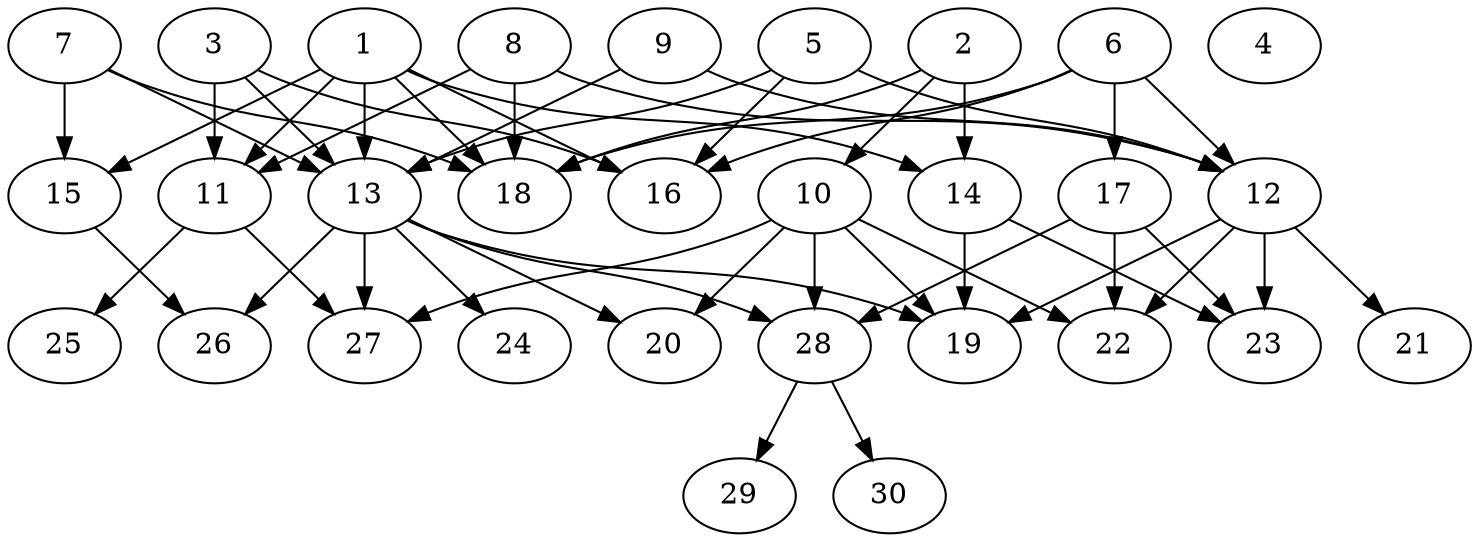 // DAG automatically generated by daggen at Thu Oct  3 14:04:17 2019
// ./daggen --dot -n 30 --ccr 0.4 --fat 0.7 --regular 0.9 --density 0.5 --mindata 5242880 --maxdata 52428800 
digraph G {
  1 [size="99545600", alpha="0.03", expect_size="39818240"] 
  1 -> 11 [size ="39818240"]
  1 -> 13 [size ="39818240"]
  1 -> 14 [size ="39818240"]
  1 -> 15 [size ="39818240"]
  1 -> 16 [size ="39818240"]
  1 -> 18 [size ="39818240"]
  2 [size="130347520", alpha="0.09", expect_size="52139008"] 
  2 -> 10 [size ="52139008"]
  2 -> 14 [size ="52139008"]
  2 -> 18 [size ="52139008"]
  3 [size="116825600", alpha="0.20", expect_size="46730240"] 
  3 -> 11 [size ="46730240"]
  3 -> 13 [size ="46730240"]
  3 -> 16 [size ="46730240"]
  4 [size="130414080", alpha="0.06", expect_size="52165632"] 
  5 [size="127523840", alpha="0.12", expect_size="51009536"] 
  5 -> 12 [size ="51009536"]
  5 -> 13 [size ="51009536"]
  5 -> 16 [size ="51009536"]
  6 [size="49049600", alpha="0.06", expect_size="19619840"] 
  6 -> 12 [size ="19619840"]
  6 -> 16 [size ="19619840"]
  6 -> 17 [size ="19619840"]
  6 -> 18 [size ="19619840"]
  7 [size="55377920", alpha="0.03", expect_size="22151168"] 
  7 -> 13 [size ="22151168"]
  7 -> 15 [size ="22151168"]
  7 -> 18 [size ="22151168"]
  8 [size="22576640", alpha="0.06", expect_size="9030656"] 
  8 -> 11 [size ="9030656"]
  8 -> 12 [size ="9030656"]
  8 -> 18 [size ="9030656"]
  9 [size="51146240", alpha="0.04", expect_size="20458496"] 
  9 -> 12 [size ="20458496"]
  9 -> 13 [size ="20458496"]
  10 [size="107171840", alpha="0.19", expect_size="42868736"] 
  10 -> 19 [size ="42868736"]
  10 -> 20 [size ="42868736"]
  10 -> 22 [size ="42868736"]
  10 -> 27 [size ="42868736"]
  10 -> 28 [size ="42868736"]
  11 [size="52874240", alpha="0.11", expect_size="21149696"] 
  11 -> 25 [size ="21149696"]
  11 -> 27 [size ="21149696"]
  12 [size="68587520", alpha="0.11", expect_size="27435008"] 
  12 -> 19 [size ="27435008"]
  12 -> 21 [size ="27435008"]
  12 -> 22 [size ="27435008"]
  12 -> 23 [size ="27435008"]
  13 [size="120371200", alpha="0.03", expect_size="48148480"] 
  13 -> 19 [size ="48148480"]
  13 -> 20 [size ="48148480"]
  13 -> 24 [size ="48148480"]
  13 -> 26 [size ="48148480"]
  13 -> 27 [size ="48148480"]
  13 -> 28 [size ="48148480"]
  14 [size="117460480", alpha="0.19", expect_size="46984192"] 
  14 -> 19 [size ="46984192"]
  14 -> 23 [size ="46984192"]
  15 [size="35486720", alpha="0.01", expect_size="14194688"] 
  15 -> 26 [size ="14194688"]
  16 [size="105141760", alpha="0.18", expect_size="42056704"] 
  17 [size="23912960", alpha="0.12", expect_size="9565184"] 
  17 -> 22 [size ="9565184"]
  17 -> 23 [size ="9565184"]
  17 -> 28 [size ="9565184"]
  18 [size="42247680", alpha="0.03", expect_size="16899072"] 
  19 [size="77094400", alpha="0.18", expect_size="30837760"] 
  20 [size="99888640", alpha="0.13", expect_size="39955456"] 
  21 [size="92572160", alpha="0.03", expect_size="37028864"] 
  22 [size="38364160", alpha="0.13", expect_size="15345664"] 
  23 [size="102423040", alpha="0.20", expect_size="40969216"] 
  24 [size="122216960", alpha="0.07", expect_size="48886784"] 
  25 [size="114380800", alpha="0.14", expect_size="45752320"] 
  26 [size="120217600", alpha="0.07", expect_size="48087040"] 
  27 [size="106583040", alpha="0.06", expect_size="42633216"] 
  28 [size="58785280", alpha="0.08", expect_size="23514112"] 
  28 -> 29 [size ="23514112"]
  28 -> 30 [size ="23514112"]
  29 [size="78676480", alpha="0.16", expect_size="31470592"] 
  30 [size="64291840", alpha="0.20", expect_size="25716736"] 
}
